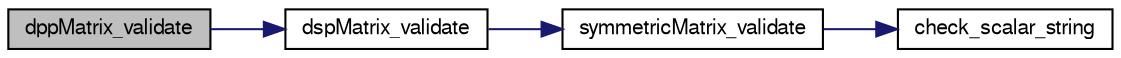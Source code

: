 digraph G
{
  edge [fontname="FreeSans",fontsize=10,labelfontname="FreeSans",labelfontsize=10];
  node [fontname="FreeSans",fontsize=10,shape=record];
  rankdir=LR;
  Node1 [label="dppMatrix_validate",height=0.2,width=0.4,color="black", fillcolor="grey75", style="filled" fontcolor="black"];
  Node1 -> Node2 [color="midnightblue",fontsize=10,style="solid",fontname="FreeSans"];
  Node2 [label="dspMatrix_validate",height=0.2,width=0.4,color="black", fillcolor="white", style="filled",URL="$dspMatrix_8c.html#d80747112d9a6358e2dcb86b319bbaec"];
  Node2 -> Node3 [color="midnightblue",fontsize=10,style="solid",fontname="FreeSans"];
  Node3 [label="symmetricMatrix_validate",height=0.2,width=0.4,color="black", fillcolor="white", style="filled",URL="$dsyMatrix_8c.html#0d501d2a856f4fdfd3acab0d14888b6e"];
  Node3 -> Node4 [color="midnightblue",fontsize=10,style="solid",fontname="FreeSans"];
  Node4 [label="check_scalar_string",height=0.2,width=0.4,color="black", fillcolor="white", style="filled",URL="$Mutils_8c.html#cde6ee3844e52ed5a90e619cec56bc59"];
}
